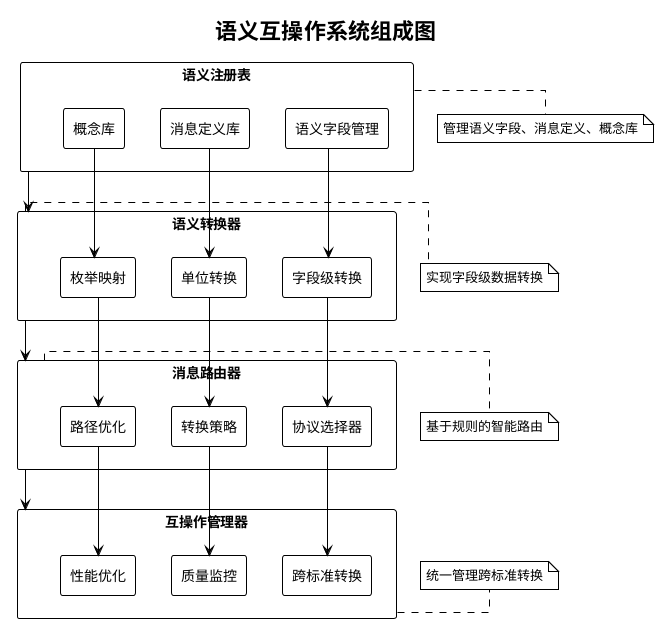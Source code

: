 @startuml semantic_interop_system_simple
!theme plain
skinparam backgroundColor white
skinparam componentStyle rectangle
skinparam linetype ortho

title 语义互操作系统组成图

component [语义注册表] as registry {
    component [语义字段管理] as field_mgmt
    component [消息定义库] as message_lib
    component [概念库] as concept_lib
}

component [语义转换器] as converter {
    component [字段级转换] as field_conv
    component [单位转换] as unit_conv
    component [枚举映射] as enum_map
}

component [消息路由器] as router {
    component [协议选择器] as protocol_sel
    component [转换策略] as strategy
    component [路径优化] as path_opt
}

component [互操作管理器] as manager {
    component [跨标准转换] as cross_std
    component [质量监控] as quality_mon
    component [性能优化] as perf_opt
}

' 连接关系
registry --> converter
converter --> router
router --> manager

field_mgmt --> field_conv
message_lib --> unit_conv
concept_lib --> enum_map

field_conv --> protocol_sel
unit_conv --> strategy
enum_map --> path_opt

protocol_sel --> cross_std
strategy --> quality_mon
path_opt --> perf_opt

' 添加说明
note right of registry : 管理语义字段、消息定义、概念库
note right of converter : 实现字段级数据转换
note right of router : 基于规则的智能路由
note right of manager : 统一管理跨标准转换

@enduml
